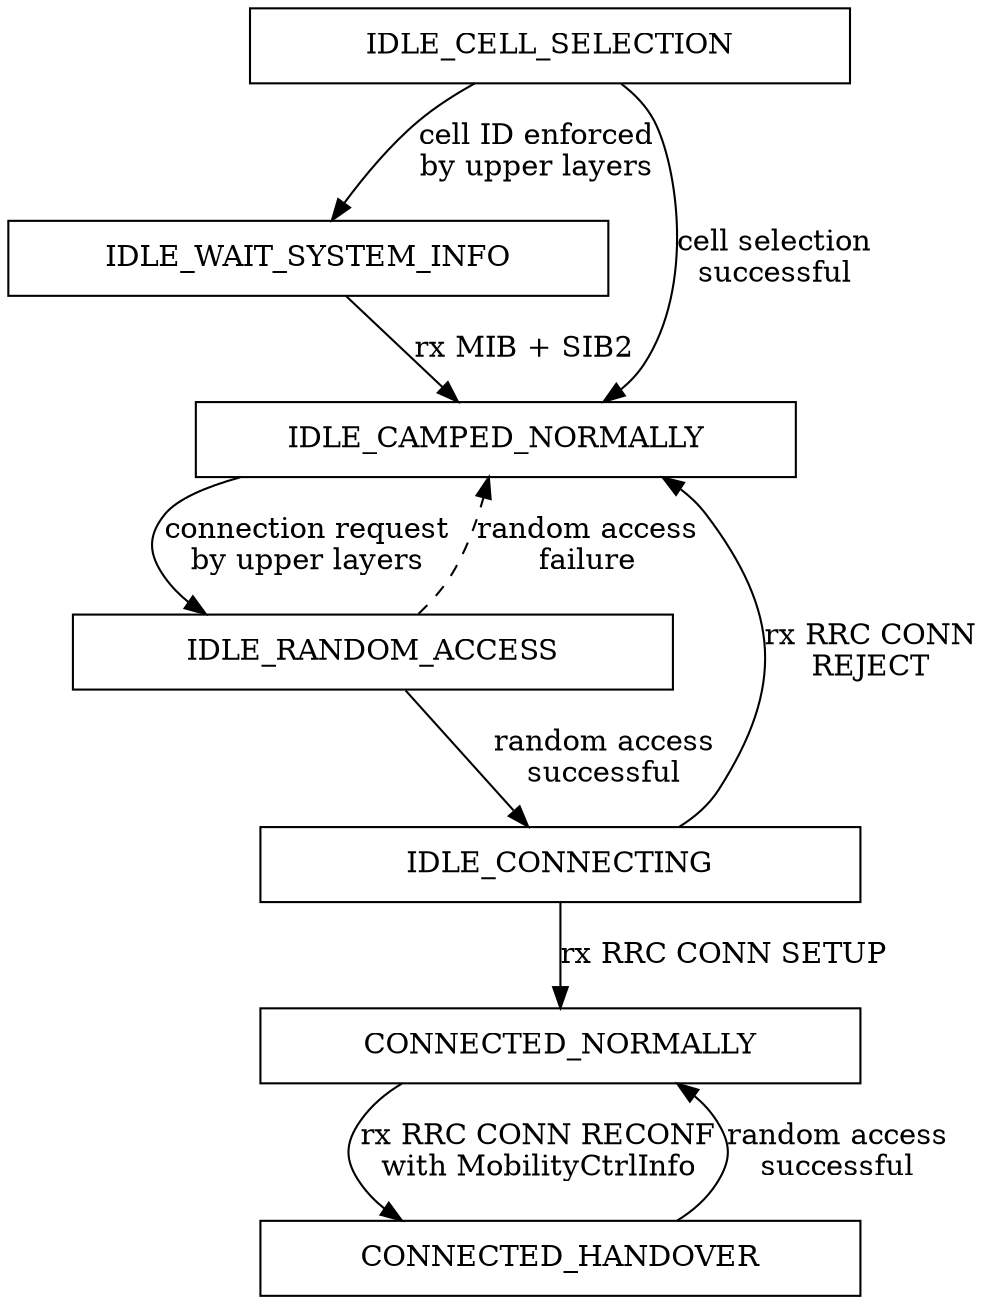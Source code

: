 digraph LteRrcStates {


IDLE_CELL_SELECTION [shape="box",width=4]
IDLE_WAIT_SYSTEM_INFO [shape="box",width=4]
IDLE_CAMPED_NORMALLY [shape="box",width=4]
IDLE_RANDOM_ACCESS [shape="box",width=4]
IDLE_CONNECTING [shape="box",width=4]
CONNECTED_NORMALLY [shape="box",width=4]
CONNECTED_HANDOVER [shape="box",width=4]


IDLE_CELL_SELECTION -> IDLE_WAIT_SYSTEM_INFO [label="cell ID enforced\nby upper layers"]
IDLE_CELL_SELECTION -> IDLE_CAMPED_NORMALLY [label="cell selection\nsuccessful"]
IDLE_WAIT_SYSTEM_INFO -> IDLE_CAMPED_NORMALLY [label="rx MIB + SIB2"]
IDLE_CAMPED_NORMALLY -> IDLE_RANDOM_ACCESS [label="connection request\nby upper layers"]
IDLE_RANDOM_ACCESS -> IDLE_CONNECTING [label="random access\nsuccessful"]
IDLE_RANDOM_ACCESS -> IDLE_CAMPED_NORMALLY [label="random access\nfailure",
  style=dashed] // dashed because this has not been implemented yet
IDLE_CONNECTING -> CONNECTED_NORMALLY [label="rx RRC CONN SETUP"]
IDLE_CONNECTING -> IDLE_CAMPED_NORMALLY [label="rx RRC CONN\nREJECT"]
CONNECTED_NORMALLY -> CONNECTED_HANDOVER [label="rx RRC CONN RECONF\nwith MobilityCtrlInfo"]
CONNECTED_HANDOVER -> CONNECTED_NORMALLY [label="random access\nsuccessful"]

}
